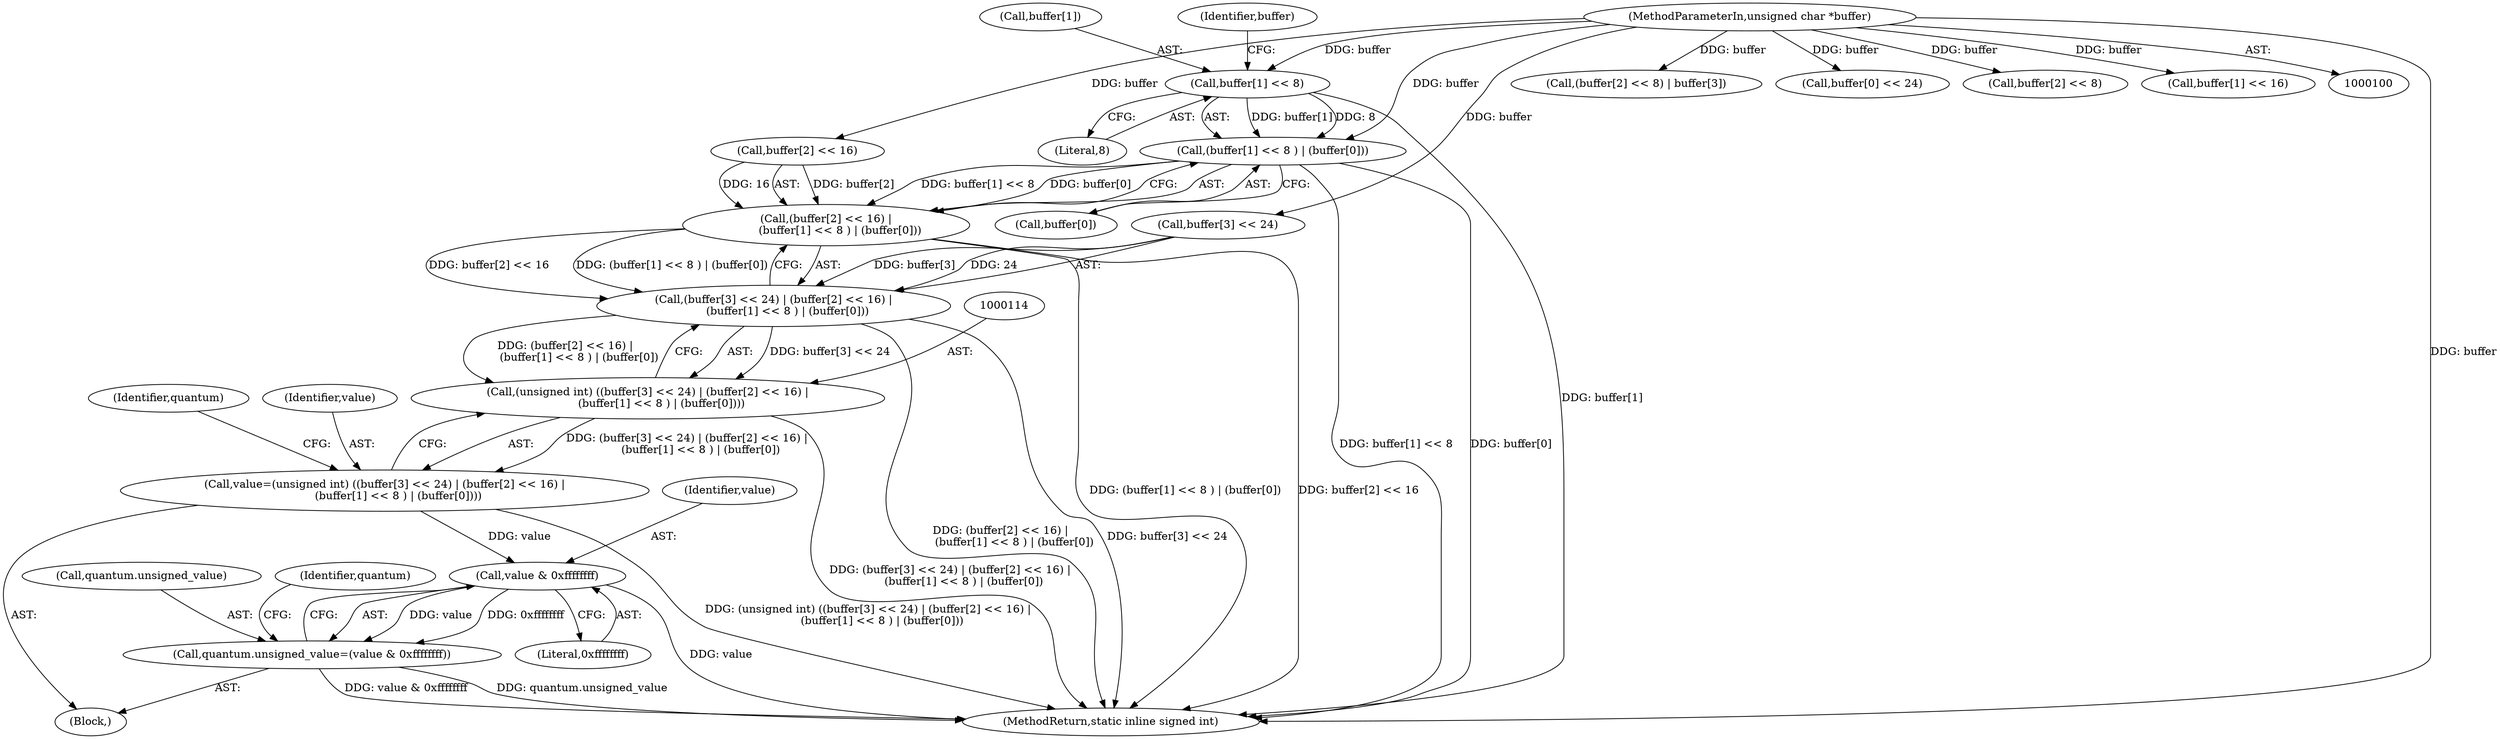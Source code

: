 digraph "1_ImageMagick_d8ab7f046587f2e9f734b687ba7e6e10147c294b@array" {
"1000128" [label="(Call,buffer[1] << 8)"];
"1000102" [label="(MethodParameterIn,unsigned char *buffer)"];
"1000127" [label="(Call,(buffer[1] << 8 ) | (buffer[0]))"];
"1000121" [label="(Call,(buffer[2] << 16) |\n        (buffer[1] << 8 ) | (buffer[0]))"];
"1000115" [label="(Call,(buffer[3] << 24) | (buffer[2] << 16) |\n        (buffer[1] << 8 ) | (buffer[0]))"];
"1000113" [label="(Call,(unsigned int) ((buffer[3] << 24) | (buffer[2] << 16) |\n        (buffer[1] << 8 ) | (buffer[0])))"];
"1000111" [label="(Call,value=(unsigned int) ((buffer[3] << 24) | (buffer[2] << 16) |\n        (buffer[1] << 8 ) | (buffer[0])))"];
"1000140" [label="(Call,value & 0xffffffff)"];
"1000136" [label="(Call,quantum.unsigned_value=(value & 0xffffffff))"];
"1000128" [label="(Call,buffer[1] << 8)"];
"1000142" [label="(Literal,0xffffffff)"];
"1000138" [label="(Identifier,quantum)"];
"1000110" [label="(Block,)"];
"1000112" [label="(Identifier,value)"];
"1000163" [label="(Call,(buffer[2] << 8) | buffer[3])"];
"1000122" [label="(Call,buffer[2] << 16)"];
"1000113" [label="(Call,(unsigned int) ((buffer[3] << 24) | (buffer[2] << 16) |\n        (buffer[1] << 8 ) | (buffer[0])))"];
"1000152" [label="(Call,buffer[0] << 24)"];
"1000140" [label="(Call,value & 0xffffffff)"];
"1000145" [label="(Identifier,quantum)"];
"1000116" [label="(Call,buffer[3] << 24)"];
"1000164" [label="(Call,buffer[2] << 8)"];
"1000137" [label="(Call,quantum.unsigned_value)"];
"1000127" [label="(Call,(buffer[1] << 8 ) | (buffer[0]))"];
"1000132" [label="(Literal,8)"];
"1000115" [label="(Call,(buffer[3] << 24) | (buffer[2] << 16) |\n        (buffer[1] << 8 ) | (buffer[0]))"];
"1000141" [label="(Identifier,value)"];
"1000121" [label="(Call,(buffer[2] << 16) |\n        (buffer[1] << 8 ) | (buffer[0]))"];
"1000158" [label="(Call,buffer[1] << 16)"];
"1000133" [label="(Call,buffer[0])"];
"1000136" [label="(Call,quantum.unsigned_value=(value & 0xffffffff))"];
"1000129" [label="(Call,buffer[1])"];
"1000183" [label="(MethodReturn,static inline signed int)"];
"1000134" [label="(Identifier,buffer)"];
"1000102" [label="(MethodParameterIn,unsigned char *buffer)"];
"1000111" [label="(Call,value=(unsigned int) ((buffer[3] << 24) | (buffer[2] << 16) |\n        (buffer[1] << 8 ) | (buffer[0])))"];
"1000128" -> "1000127"  [label="AST: "];
"1000128" -> "1000132"  [label="CFG: "];
"1000129" -> "1000128"  [label="AST: "];
"1000132" -> "1000128"  [label="AST: "];
"1000134" -> "1000128"  [label="CFG: "];
"1000128" -> "1000183"  [label="DDG: buffer[1]"];
"1000128" -> "1000127"  [label="DDG: buffer[1]"];
"1000128" -> "1000127"  [label="DDG: 8"];
"1000102" -> "1000128"  [label="DDG: buffer"];
"1000102" -> "1000100"  [label="AST: "];
"1000102" -> "1000183"  [label="DDG: buffer"];
"1000102" -> "1000116"  [label="DDG: buffer"];
"1000102" -> "1000122"  [label="DDG: buffer"];
"1000102" -> "1000127"  [label="DDG: buffer"];
"1000102" -> "1000152"  [label="DDG: buffer"];
"1000102" -> "1000158"  [label="DDG: buffer"];
"1000102" -> "1000164"  [label="DDG: buffer"];
"1000102" -> "1000163"  [label="DDG: buffer"];
"1000127" -> "1000121"  [label="AST: "];
"1000127" -> "1000133"  [label="CFG: "];
"1000133" -> "1000127"  [label="AST: "];
"1000121" -> "1000127"  [label="CFG: "];
"1000127" -> "1000183"  [label="DDG: buffer[1] << 8"];
"1000127" -> "1000183"  [label="DDG: buffer[0]"];
"1000127" -> "1000121"  [label="DDG: buffer[1] << 8"];
"1000127" -> "1000121"  [label="DDG: buffer[0]"];
"1000121" -> "1000115"  [label="AST: "];
"1000122" -> "1000121"  [label="AST: "];
"1000115" -> "1000121"  [label="CFG: "];
"1000121" -> "1000183"  [label="DDG: (buffer[1] << 8 ) | (buffer[0])"];
"1000121" -> "1000183"  [label="DDG: buffer[2] << 16"];
"1000121" -> "1000115"  [label="DDG: buffer[2] << 16"];
"1000121" -> "1000115"  [label="DDG: (buffer[1] << 8 ) | (buffer[0])"];
"1000122" -> "1000121"  [label="DDG: buffer[2]"];
"1000122" -> "1000121"  [label="DDG: 16"];
"1000115" -> "1000113"  [label="AST: "];
"1000116" -> "1000115"  [label="AST: "];
"1000113" -> "1000115"  [label="CFG: "];
"1000115" -> "1000183"  [label="DDG: (buffer[2] << 16) |\n        (buffer[1] << 8 ) | (buffer[0])"];
"1000115" -> "1000183"  [label="DDG: buffer[3] << 24"];
"1000115" -> "1000113"  [label="DDG: buffer[3] << 24"];
"1000115" -> "1000113"  [label="DDG: (buffer[2] << 16) |\n        (buffer[1] << 8 ) | (buffer[0])"];
"1000116" -> "1000115"  [label="DDG: buffer[3]"];
"1000116" -> "1000115"  [label="DDG: 24"];
"1000113" -> "1000111"  [label="AST: "];
"1000114" -> "1000113"  [label="AST: "];
"1000111" -> "1000113"  [label="CFG: "];
"1000113" -> "1000183"  [label="DDG: (buffer[3] << 24) | (buffer[2] << 16) |\n        (buffer[1] << 8 ) | (buffer[0])"];
"1000113" -> "1000111"  [label="DDG: (buffer[3] << 24) | (buffer[2] << 16) |\n        (buffer[1] << 8 ) | (buffer[0])"];
"1000111" -> "1000110"  [label="AST: "];
"1000112" -> "1000111"  [label="AST: "];
"1000138" -> "1000111"  [label="CFG: "];
"1000111" -> "1000183"  [label="DDG: (unsigned int) ((buffer[3] << 24) | (buffer[2] << 16) |\n        (buffer[1] << 8 ) | (buffer[0]))"];
"1000111" -> "1000140"  [label="DDG: value"];
"1000140" -> "1000136"  [label="AST: "];
"1000140" -> "1000142"  [label="CFG: "];
"1000141" -> "1000140"  [label="AST: "];
"1000142" -> "1000140"  [label="AST: "];
"1000136" -> "1000140"  [label="CFG: "];
"1000140" -> "1000183"  [label="DDG: value"];
"1000140" -> "1000136"  [label="DDG: value"];
"1000140" -> "1000136"  [label="DDG: 0xffffffff"];
"1000136" -> "1000110"  [label="AST: "];
"1000137" -> "1000136"  [label="AST: "];
"1000145" -> "1000136"  [label="CFG: "];
"1000136" -> "1000183"  [label="DDG: value & 0xffffffff"];
"1000136" -> "1000183"  [label="DDG: quantum.unsigned_value"];
}
